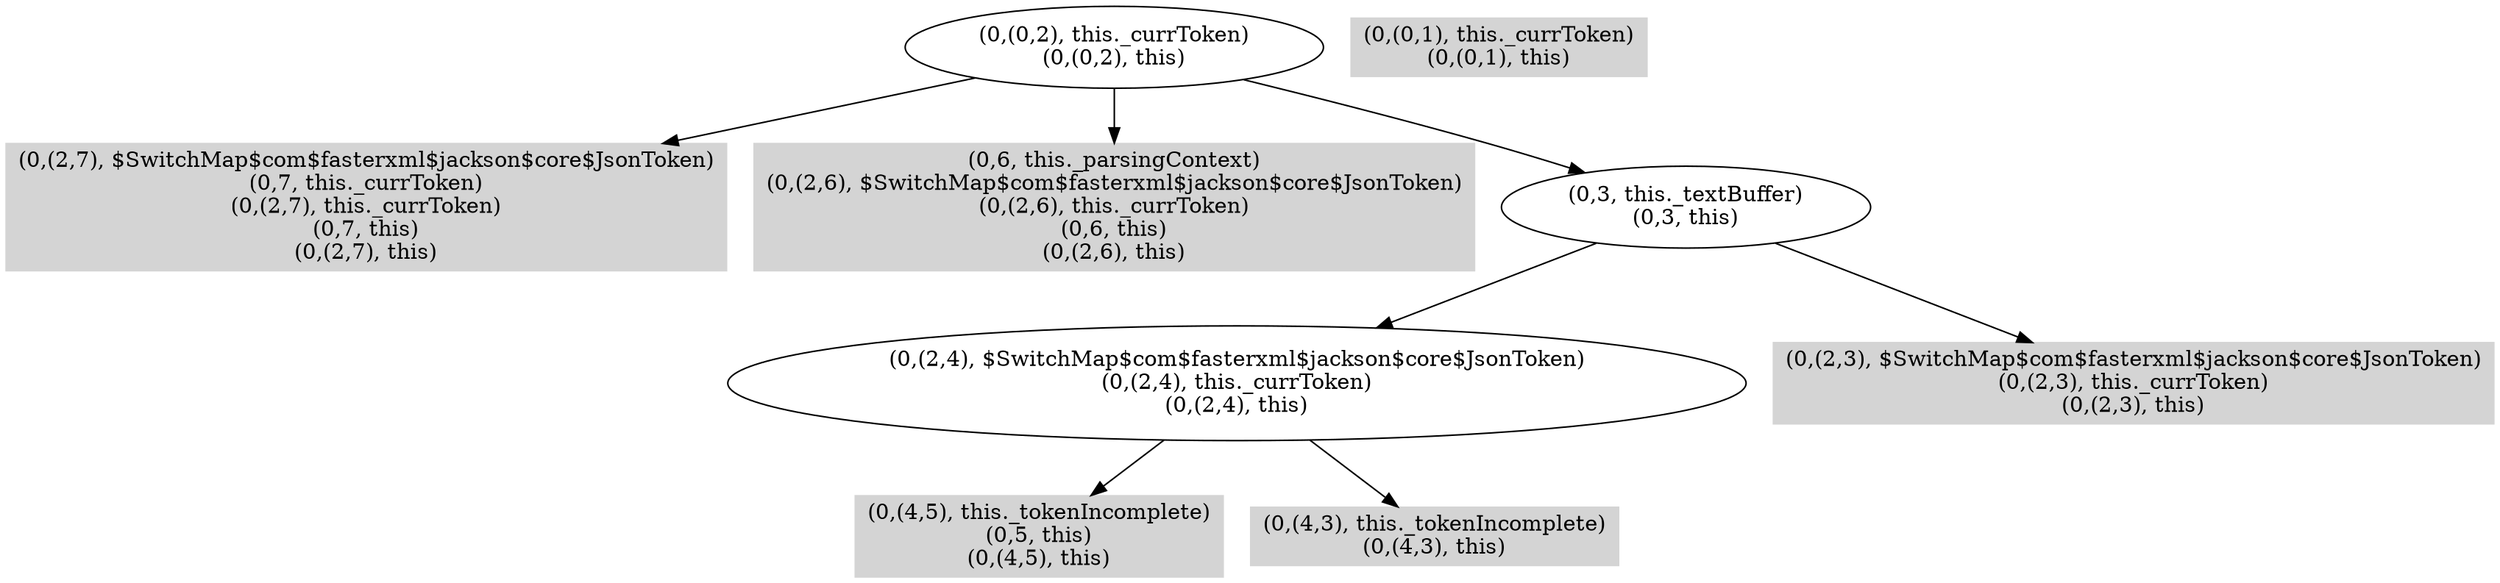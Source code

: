 digraph { 
74 [shape=box,style=filled,color=".0 .0 .83",label="(0,(2,7), $SwitchMap$com$fasterxml$jackson$core$JsonToken)\n(0,7, this._currToken)\n(0,(2,7), this._currToken)\n(0,7, this)\n(0,(2,7), this)"];
75 [shape=box,style=filled,color=".0 .0 .83",label="(0,6, this._parsingContext)\n(0,(2,6), $SwitchMap$com$fasterxml$jackson$core$JsonToken)\n(0,(2,6), this._currToken)\n(0,6, this)\n(0,(2,6), this)"];
76 [shape=box,style=filled,color=".0 .0 .83",label="(0,(4,5), this._tokenIncomplete)\n(0,5, this)\n(0,(4,5), this)"];
77 [shape=box,style=filled,color=".0 .0 .83",label="(0,(4,3), this._tokenIncomplete)\n(0,(4,3), this)"];
78 [label="(0,(2,4), $SwitchMap$com$fasterxml$jackson$core$JsonToken)\n(0,(2,4), this._currToken)\n(0,(2,4), this)"];
79 [shape=box,style=filled,color=".0 .0 .83",label="(0,(2,3), $SwitchMap$com$fasterxml$jackson$core$JsonToken)\n(0,(2,3), this._currToken)\n(0,(2,3), this)"];
80 [label="(0,3, this._textBuffer)\n(0,3, this)"];
81 [label="(0,(0,2), this._currToken)\n(0,(0,2), this)"];
82 [shape=box,style=filled,color=".0 .0 .83",label="(0,(0,1), this._currToken)\n(0,(0,1), this)"];
78 -> 76;
78 -> 77;
80 -> 78;
80 -> 79;
81 -> 74;
81 -> 75;
81 -> 80;
}
